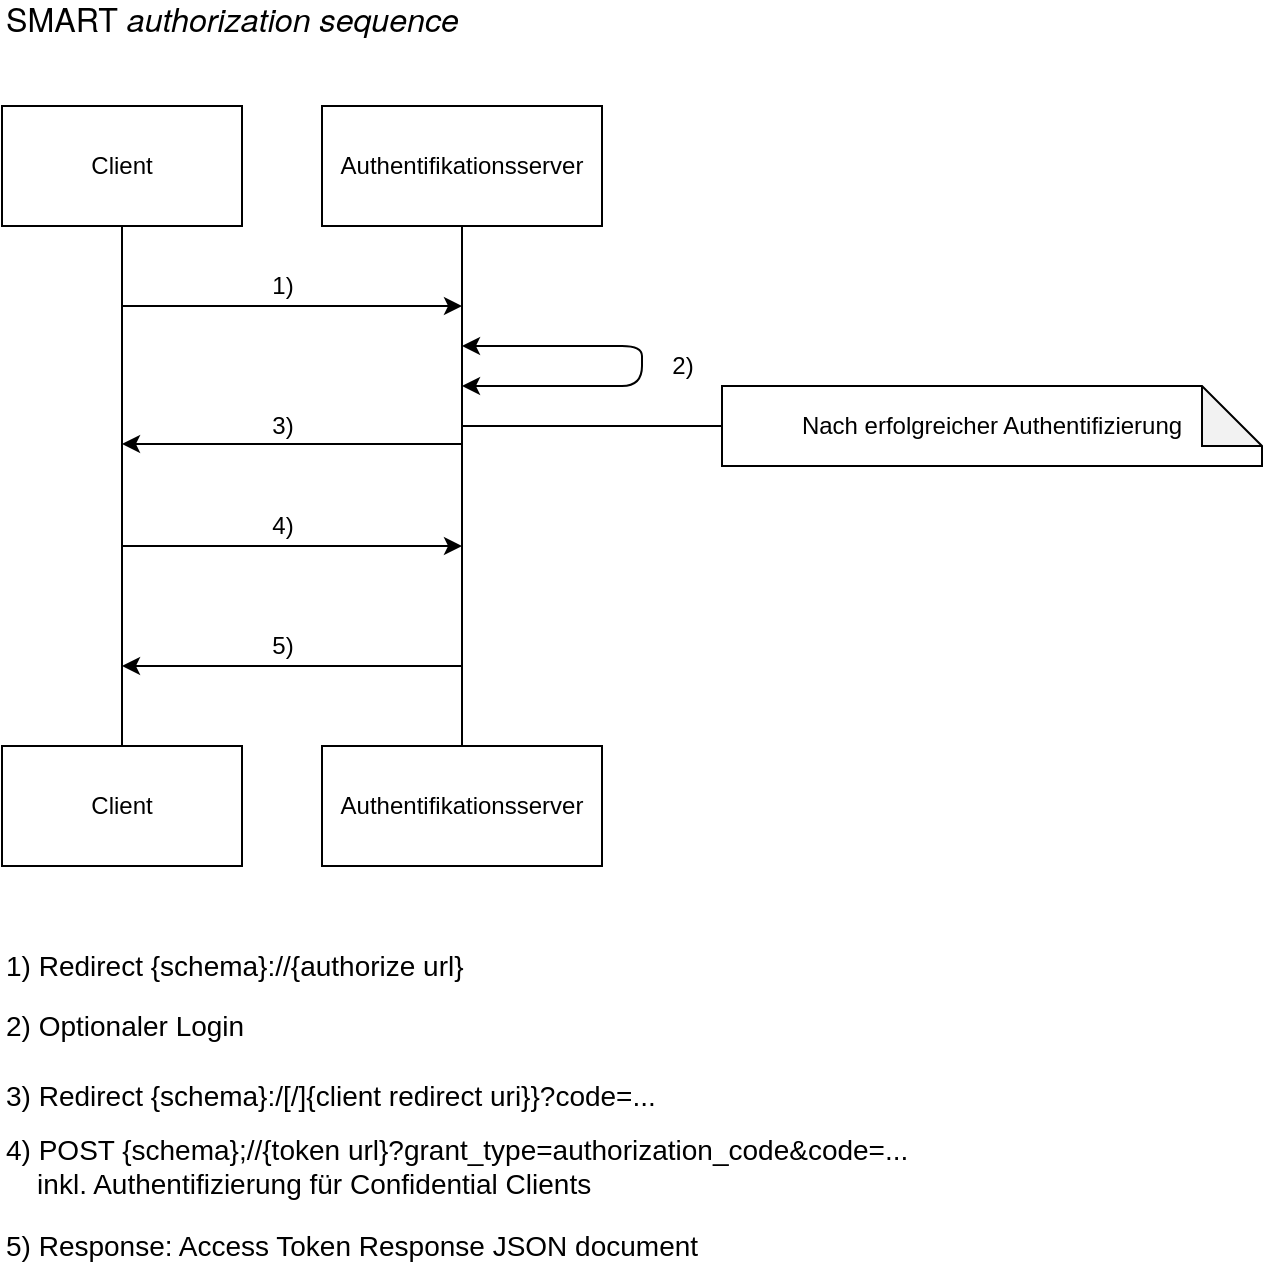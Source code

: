<mxfile version="14.9.7" type="device"><diagram id="_5tLfpIH1ekbALJTE5l1" name="Page-1"><mxGraphModel dx="1131" dy="578" grid="1" gridSize="10" guides="1" tooltips="1" connect="1" arrows="1" fold="1" page="1" pageScale="1" pageWidth="827" pageHeight="1169" math="0" shadow="0"><root><mxCell id="0"/><mxCell id="1" parent="0"/><mxCell id="LhRuvPfjhtuCmHrZpiG7-1" value="&lt;h4 id=&quot;smart-authorization-sequence&quot; style=&quot;box-sizing: border-box ; font-family: &amp;#34;helvetica neue&amp;#34; , &amp;#34;helvetica&amp;#34; , &amp;#34;arial&amp;#34; , sans-serif ; line-height: 20px ; font-size: 16.1px ; margin: 0px 0px 0.4em ; font-weight: 500 ; overflow: visible&quot;&gt;&lt;span style=&quot;box-sizing: border-box&quot;&gt;SMART&lt;/span&gt;&lt;em style=&quot;box-sizing: border-box&quot;&gt;&amp;nbsp;authorization&amp;nbsp;sequence&lt;/em&gt;&lt;/h4&gt;" style="text;html=1;strokeColor=none;fillColor=none;align=left;verticalAlign=middle;whiteSpace=wrap;rounded=0;fontSize=14;" vertex="1" parent="1"><mxGeometry x="40" y="30" width="250" height="20" as="geometry"/></mxCell><mxCell id="LhRuvPfjhtuCmHrZpiG7-2" value="Client" style="rounded=0;whiteSpace=wrap;html=1;" vertex="1" parent="1"><mxGeometry x="40" y="80" width="120" height="60" as="geometry"/></mxCell><mxCell id="LhRuvPfjhtuCmHrZpiG7-4" value="Authentifikationsserver" style="rounded=0;whiteSpace=wrap;html=1;" vertex="1" parent="1"><mxGeometry x="200" y="80" width="140" height="60" as="geometry"/></mxCell><mxCell id="LhRuvPfjhtuCmHrZpiG7-5" value="" style="endArrow=none;html=1;entryX=0.5;entryY=1;entryDx=0;entryDy=0;" edge="1" parent="1" target="LhRuvPfjhtuCmHrZpiG7-2"><mxGeometry width="50" height="50" relative="1" as="geometry"><mxPoint x="100" y="400" as="sourcePoint"/><mxPoint x="-55" y="150" as="targetPoint"/></mxGeometry></mxCell><mxCell id="LhRuvPfjhtuCmHrZpiG7-7" value="" style="endArrow=none;html=1;entryX=0.5;entryY=1;entryDx=0;entryDy=0;" edge="1" parent="1" target="LhRuvPfjhtuCmHrZpiG7-4" source="LhRuvPfjhtuCmHrZpiG7-18"><mxGeometry width="50" height="50" relative="1" as="geometry"><mxPoint x="430" y="400" as="sourcePoint"/><mxPoint x="270" y="150" as="targetPoint"/></mxGeometry></mxCell><mxCell id="LhRuvPfjhtuCmHrZpiG7-16" value="Client" style="rounded=0;whiteSpace=wrap;html=1;" vertex="1" parent="1"><mxGeometry x="40" y="400" width="120" height="60" as="geometry"/></mxCell><mxCell id="LhRuvPfjhtuCmHrZpiG7-18" value="Authentifikationsserver" style="rounded=0;whiteSpace=wrap;html=1;" vertex="1" parent="1"><mxGeometry x="200" y="400" width="140" height="60" as="geometry"/></mxCell><mxCell id="LhRuvPfjhtuCmHrZpiG7-19" value="" style="endArrow=classic;html=1;" edge="1" parent="1"><mxGeometry width="50" height="50" relative="1" as="geometry"><mxPoint x="100" y="180" as="sourcePoint"/><mxPoint x="270" y="180" as="targetPoint"/></mxGeometry></mxCell><mxCell id="LhRuvPfjhtuCmHrZpiG7-20" value="" style="endArrow=none;html=1;startArrow=classic;startFill=1;endFill=0;" edge="1" parent="1"><mxGeometry width="50" height="50" relative="1" as="geometry"><mxPoint x="100" y="249" as="sourcePoint"/><mxPoint x="270" y="249" as="targetPoint"/></mxGeometry></mxCell><mxCell id="LhRuvPfjhtuCmHrZpiG7-21" value="" style="endArrow=classic;html=1;startArrow=none;startFill=0;endFill=1;" edge="1" parent="1"><mxGeometry width="50" height="50" relative="1" as="geometry"><mxPoint x="100" y="300" as="sourcePoint"/><mxPoint x="270" y="300" as="targetPoint"/></mxGeometry></mxCell><mxCell id="LhRuvPfjhtuCmHrZpiG7-22" value="" style="endArrow=none;html=1;startArrow=classic;startFill=1;endFill=0;" edge="1" parent="1"><mxGeometry width="50" height="50" relative="1" as="geometry"><mxPoint x="100" y="360" as="sourcePoint"/><mxPoint x="270" y="360" as="targetPoint"/></mxGeometry></mxCell><mxCell id="LhRuvPfjhtuCmHrZpiG7-23" value="1)" style="text;html=1;align=center;verticalAlign=middle;resizable=0;points=[];autosize=1;strokeColor=none;" vertex="1" parent="1"><mxGeometry x="165" y="160" width="30" height="20" as="geometry"/></mxCell><mxCell id="LhRuvPfjhtuCmHrZpiG7-24" value="3)" style="text;html=1;align=center;verticalAlign=middle;resizable=0;points=[];autosize=1;strokeColor=none;" vertex="1" parent="1"><mxGeometry x="165" y="230" width="30" height="20" as="geometry"/></mxCell><mxCell id="LhRuvPfjhtuCmHrZpiG7-25" value="4)" style="text;html=1;align=center;verticalAlign=middle;resizable=0;points=[];autosize=1;strokeColor=none;" vertex="1" parent="1"><mxGeometry x="165" y="280" width="30" height="20" as="geometry"/></mxCell><mxCell id="LhRuvPfjhtuCmHrZpiG7-26" value="5)" style="text;html=1;align=center;verticalAlign=middle;resizable=0;points=[];autosize=1;strokeColor=none;" vertex="1" parent="1"><mxGeometry x="165" y="340" width="30" height="20" as="geometry"/></mxCell><mxCell id="LhRuvPfjhtuCmHrZpiG7-28" value="&lt;span style=&quot;font-size: 14px&quot;&gt;1) Redirect {schema}://{authorize url}&lt;br&gt;&lt;/span&gt;" style="text;html=1;strokeColor=none;fillColor=none;align=left;verticalAlign=middle;whiteSpace=wrap;rounded=0;fontSize=14;" vertex="1" parent="1"><mxGeometry x="40" y="500" width="570" height="20" as="geometry"/></mxCell><mxCell id="LhRuvPfjhtuCmHrZpiG7-30" value="" style="endArrow=classic;startArrow=classic;html=1;" edge="1" parent="1"><mxGeometry width="50" height="50" relative="1" as="geometry"><mxPoint x="270" y="220" as="sourcePoint"/><mxPoint x="270" y="200" as="targetPoint"/><Array as="points"><mxPoint x="360" y="220"/><mxPoint x="360" y="200"/></Array></mxGeometry></mxCell><mxCell id="LhRuvPfjhtuCmHrZpiG7-31" value="2)" style="text;html=1;align=center;verticalAlign=middle;resizable=0;points=[];autosize=1;strokeColor=none;" vertex="1" parent="1"><mxGeometry x="365" y="200" width="30" height="20" as="geometry"/></mxCell><mxCell id="LhRuvPfjhtuCmHrZpiG7-32" value="&lt;span style=&quot;font-size: 14px&quot;&gt;2) Optionaler Login&lt;br&gt;&lt;/span&gt;" style="text;html=1;strokeColor=none;fillColor=none;align=left;verticalAlign=middle;whiteSpace=wrap;rounded=0;fontSize=14;" vertex="1" parent="1"><mxGeometry x="40" y="530" width="570" height="20" as="geometry"/></mxCell><mxCell id="LhRuvPfjhtuCmHrZpiG7-33" value="&lt;span style=&quot;font-size: 14px&quot;&gt;3) Redirect {schema}:/[/]{client redirect uri}}?code=...&lt;br&gt;&lt;/span&gt;" style="text;html=1;strokeColor=none;fillColor=none;align=left;verticalAlign=middle;whiteSpace=wrap;rounded=0;fontSize=14;" vertex="1" parent="1"><mxGeometry x="40" y="565" width="570" height="20" as="geometry"/></mxCell><mxCell id="LhRuvPfjhtuCmHrZpiG7-34" value="&lt;span style=&quot;font-size: 14px&quot;&gt;4) POST {schema};//{token url}?grant_type=authorization_code&amp;amp;code=... &lt;br&gt;&amp;nbsp; &amp;nbsp; inkl. Authentifizierung für Confidential Clients&lt;br&gt;&lt;/span&gt;" style="text;html=1;strokeColor=none;fillColor=none;align=left;verticalAlign=middle;whiteSpace=wrap;rounded=0;fontSize=14;" vertex="1" parent="1"><mxGeometry x="40" y="600" width="570" height="20" as="geometry"/></mxCell><mxCell id="LhRuvPfjhtuCmHrZpiG7-35" value="&lt;span style=&quot;font-size: 14px&quot;&gt;5) Response: Access Token Response JSON document&lt;br&gt;&lt;/span&gt;" style="text;html=1;strokeColor=none;fillColor=none;align=left;verticalAlign=middle;whiteSpace=wrap;rounded=0;fontSize=14;" vertex="1" parent="1"><mxGeometry x="40" y="640" width="570" height="20" as="geometry"/></mxCell><mxCell id="LhRuvPfjhtuCmHrZpiG7-37" style="edgeStyle=orthogonalEdgeStyle;rounded=0;orthogonalLoop=1;jettySize=auto;html=1;exitX=0;exitY=0.5;exitDx=0;exitDy=0;exitPerimeter=0;startArrow=none;startFill=0;endArrow=none;endFill=0;" edge="1" parent="1" source="LhRuvPfjhtuCmHrZpiG7-36"><mxGeometry relative="1" as="geometry"><mxPoint x="270" y="240" as="targetPoint"/></mxGeometry></mxCell><mxCell id="LhRuvPfjhtuCmHrZpiG7-36" value="Nach erfolgreicher Authentifizierung" style="shape=note;whiteSpace=wrap;html=1;backgroundOutline=1;darkOpacity=0.05;" vertex="1" parent="1"><mxGeometry x="400" y="220" width="270" height="40" as="geometry"/></mxCell></root></mxGraphModel></diagram></mxfile>